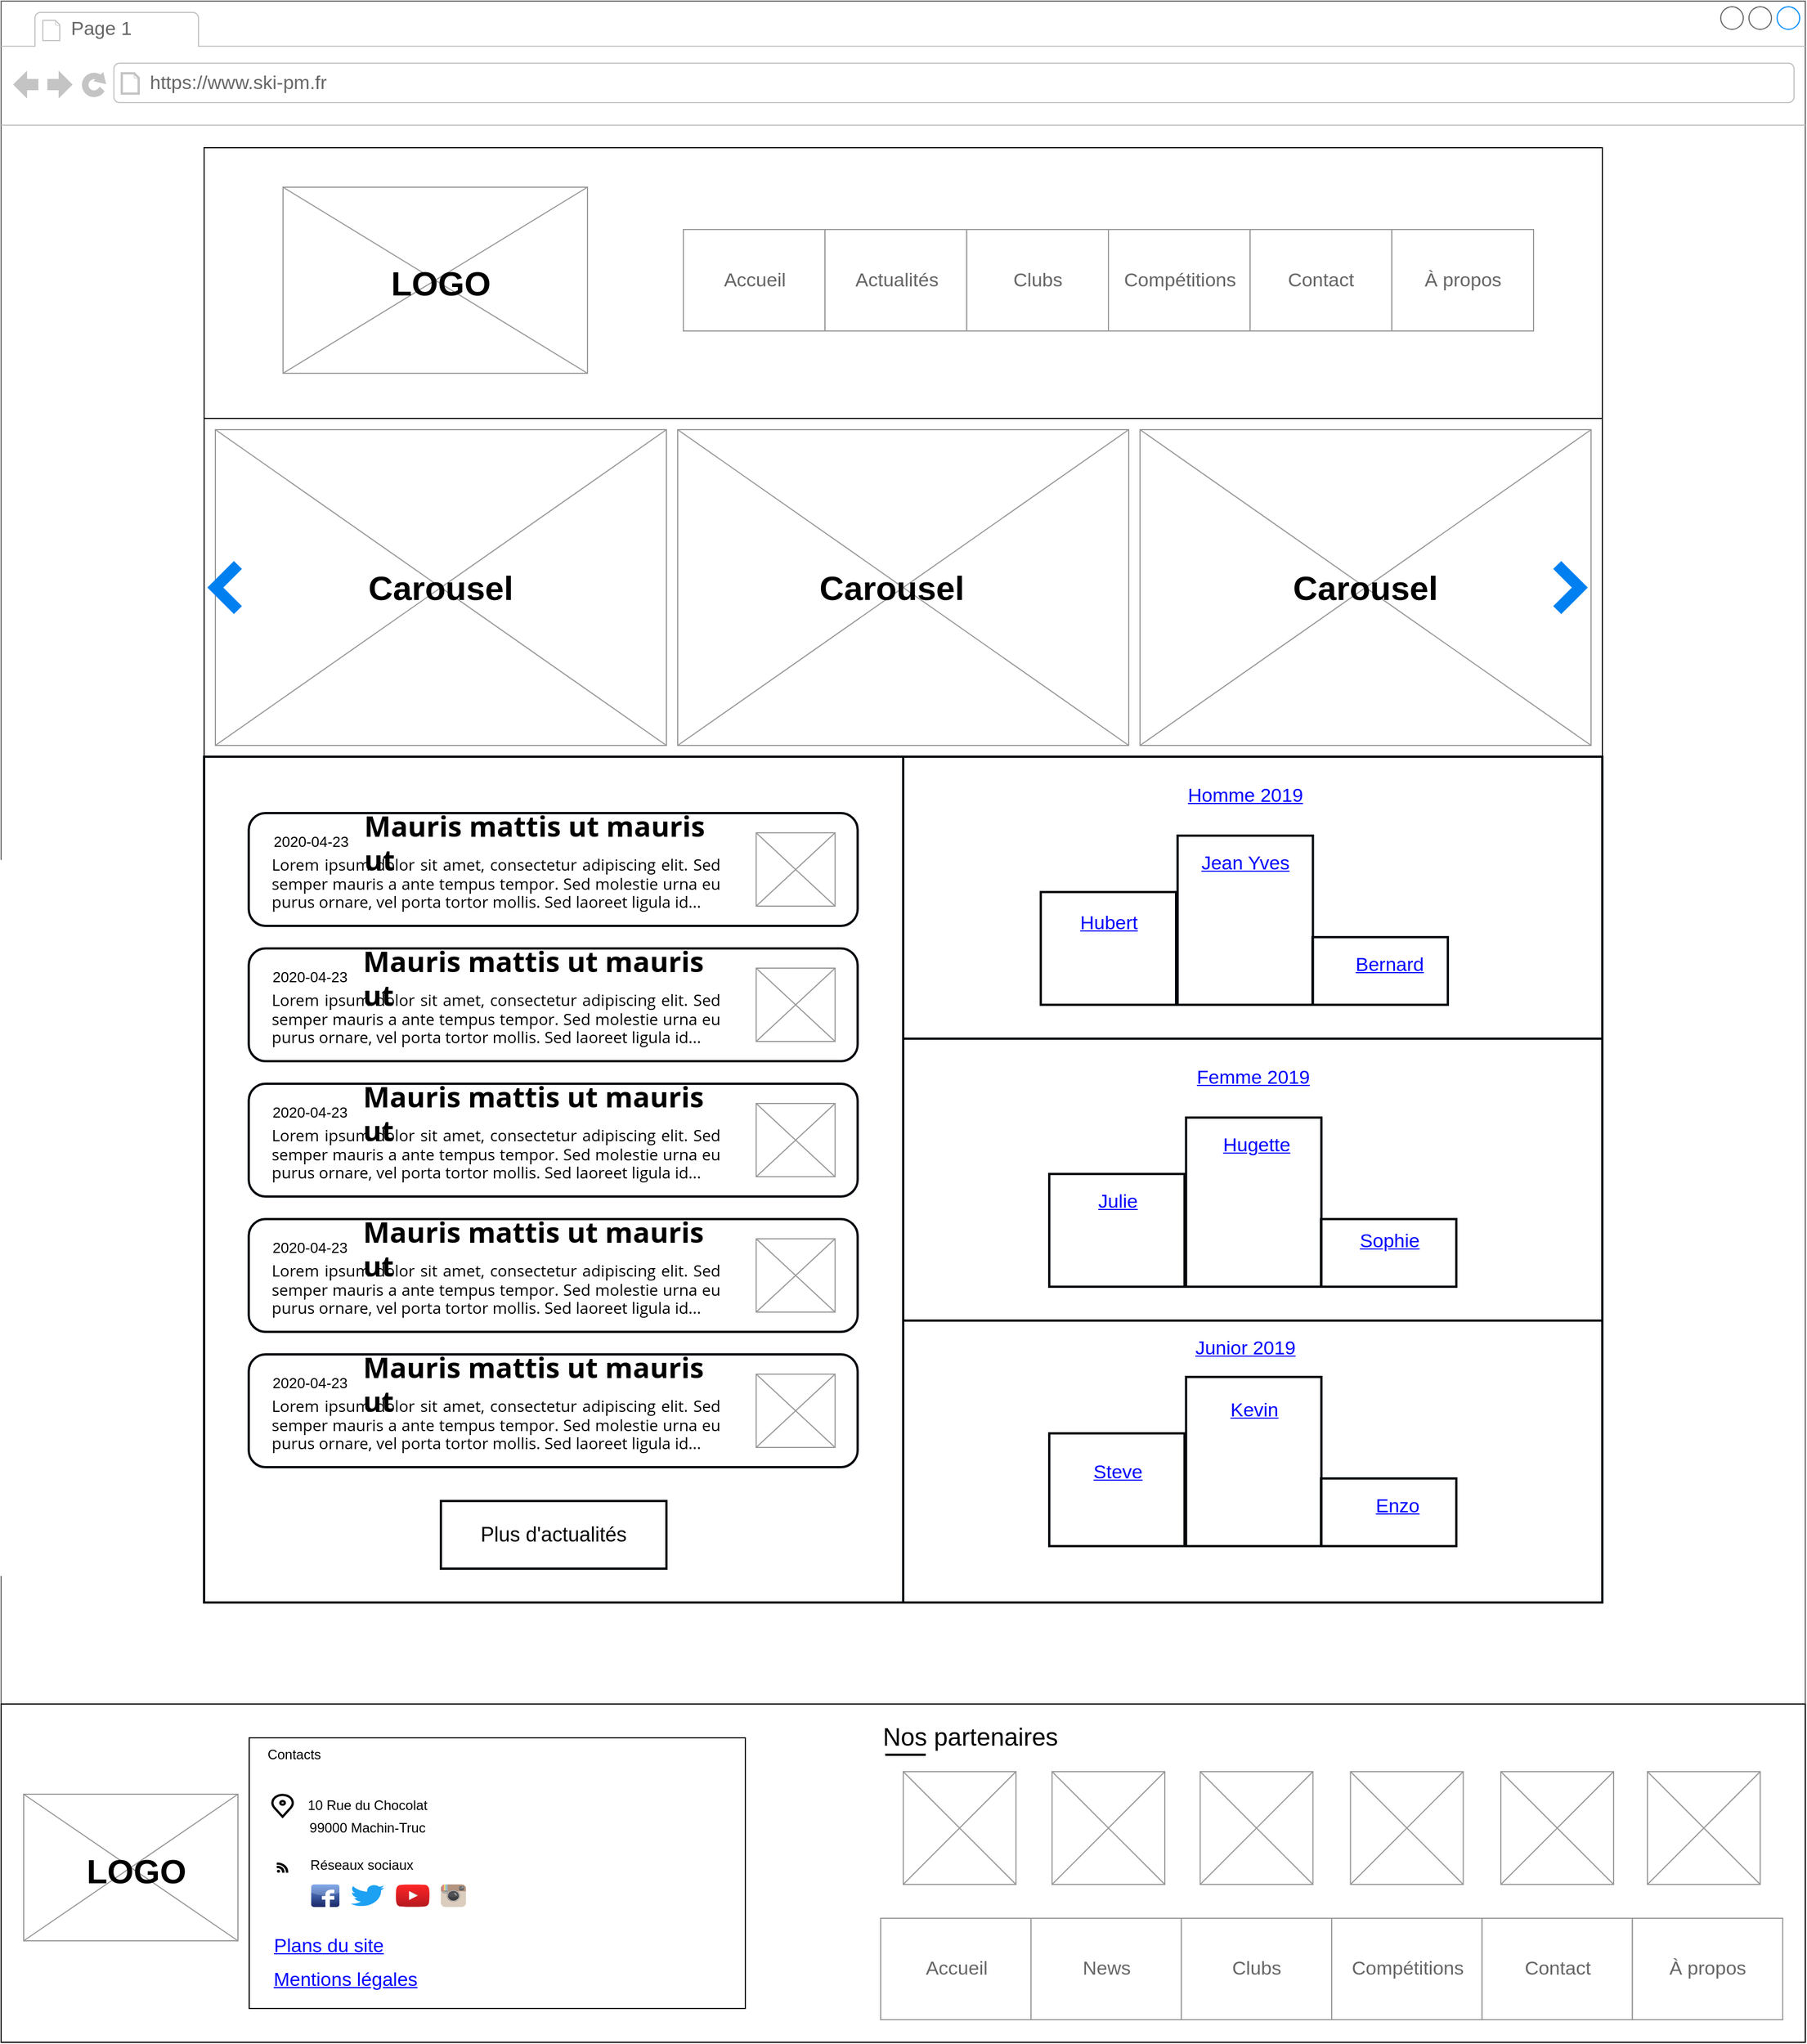 <mxfile version="13.0.1" type="device"><diagram name="Page-1" id="2cc2dc42-3aac-f2a9-1cec-7a8b7cbee084"><mxGraphModel dx="3649" dy="5671" grid="1" gridSize="10" guides="1" tooltips="1" connect="1" arrows="1" fold="1" page="1" pageScale="1" pageWidth="1600" pageHeight="900" background="#ffffff" math="0" shadow="0"><root><mxCell id="0"/><mxCell id="1" parent="0"/><mxCell id="0IgdWZxWiHvyjemLy5GX-86" value="Enz" style="strokeWidth=1;shadow=0;dashed=0;align=center;html=1;shape=mxgraph.mockup.containers.browserWindow;rSize=0;strokeColor=#666666;mainText=,;recursiveResize=0;rounded=0;labelBackgroundColor=none;fontFamily=Verdana;fontSize=12" vertex="1" parent="1"><mxGeometry x="1580" y="-2750" width="1600" height="1810" as="geometry"/></mxCell><mxCell id="0IgdWZxWiHvyjemLy5GX-99" value="" style="rounded=0;whiteSpace=wrap;html=1;" vertex="1" parent="0IgdWZxWiHvyjemLy5GX-86"><mxGeometry y="1510" width="1600" height="300" as="geometry"/></mxCell><mxCell id="0IgdWZxWiHvyjemLy5GX-87" value="Page 1" style="strokeWidth=1;shadow=0;dashed=0;align=center;html=1;shape=mxgraph.mockup.containers.anchor;fontSize=17;fontColor=#666666;align=left;" vertex="1" parent="0IgdWZxWiHvyjemLy5GX-86"><mxGeometry x="60" y="12" width="110" height="26" as="geometry"/></mxCell><mxCell id="0IgdWZxWiHvyjemLy5GX-88" value="https://www.ski-pm.fr" style="strokeWidth=1;shadow=0;dashed=0;align=center;html=1;shape=mxgraph.mockup.containers.anchor;rSize=0;fontSize=17;fontColor=#666666;align=left;" vertex="1" parent="0IgdWZxWiHvyjemLy5GX-86"><mxGeometry x="130" y="60" width="1450" height="26" as="geometry"/></mxCell><mxCell id="0IgdWZxWiHvyjemLy5GX-89" value="" style="rounded=0;whiteSpace=wrap;html=1;" vertex="1" parent="0IgdWZxWiHvyjemLy5GX-86"><mxGeometry x="180" y="130" width="1240" height="1290" as="geometry"/></mxCell><mxCell id="0IgdWZxWiHvyjemLy5GX-90" value="" style="rounded=0;whiteSpace=wrap;html=1;" vertex="1" parent="0IgdWZxWiHvyjemLy5GX-86"><mxGeometry x="180" y="130" width="1240" height="240" as="geometry"/></mxCell><mxCell id="0IgdWZxWiHvyjemLy5GX-91" value="" style="verticalLabelPosition=bottom;shadow=0;dashed=0;align=center;html=1;verticalAlign=top;strokeWidth=1;shape=mxgraph.mockup.graphics.simpleIcon;strokeColor=#999999;fillColor=#ffffff;rounded=0;labelBackgroundColor=none;fontFamily=Verdana;fontSize=12;fontColor=#000000;" vertex="1" parent="0IgdWZxWiHvyjemLy5GX-86"><mxGeometry x="250" y="165" width="270" height="165" as="geometry"/></mxCell><mxCell id="0IgdWZxWiHvyjemLy5GX-100" value="" style="verticalLabelPosition=bottom;shadow=0;dashed=0;align=center;html=1;verticalAlign=top;strokeWidth=1;shape=mxgraph.mockup.graphics.simpleIcon;strokeColor=#999999;fillColor=#ffffff;rounded=0;labelBackgroundColor=none;fontFamily=Verdana;fontSize=12;fontColor=#000000;" vertex="1" parent="0IgdWZxWiHvyjemLy5GX-86"><mxGeometry x="20" y="1590" width="190" height="130" as="geometry"/></mxCell><mxCell id="0IgdWZxWiHvyjemLy5GX-101" value="" style="verticalLabelPosition=bottom;shadow=0;dashed=0;align=center;html=1;verticalAlign=top;strokeWidth=1;shape=mxgraph.mockup.graphics.simpleIcon;strokeColor=#999999;fillColor=#ffffff;rounded=0;labelBackgroundColor=none;fontFamily=Verdana;fontSize=12;fontColor=#000000;" vertex="1" parent="0IgdWZxWiHvyjemLy5GX-86"><mxGeometry x="1460" y="1570" width="100" height="100" as="geometry"/></mxCell><mxCell id="0IgdWZxWiHvyjemLy5GX-109" value="" style="verticalLabelPosition=bottom;shadow=0;dashed=0;align=center;html=1;verticalAlign=top;strokeWidth=1;shape=mxgraph.mockup.graphics.simpleIcon;strokeColor=#999999;fillColor=#ffffff;rounded=0;labelBackgroundColor=none;fontFamily=Verdana;fontSize=12;fontColor=#000000;" vertex="1" parent="0IgdWZxWiHvyjemLy5GX-86"><mxGeometry x="1330" y="1570" width="100" height="100" as="geometry"/></mxCell><mxCell id="0IgdWZxWiHvyjemLy5GX-112" value="" style="verticalLabelPosition=bottom;shadow=0;dashed=0;align=center;html=1;verticalAlign=top;strokeWidth=1;shape=mxgraph.mockup.graphics.simpleIcon;strokeColor=#999999;fillColor=#ffffff;rounded=0;labelBackgroundColor=none;fontFamily=Verdana;fontSize=12;fontColor=#000000;" vertex="1" parent="0IgdWZxWiHvyjemLy5GX-86"><mxGeometry x="932" y="1570" width="100" height="100" as="geometry"/></mxCell><mxCell id="0IgdWZxWiHvyjemLy5GX-113" value="" style="verticalLabelPosition=bottom;shadow=0;dashed=0;align=center;html=1;verticalAlign=top;strokeWidth=1;shape=mxgraph.mockup.graphics.simpleIcon;strokeColor=#999999;fillColor=#ffffff;rounded=0;labelBackgroundColor=none;fontFamily=Verdana;fontSize=12;fontColor=#000000;" vertex="1" parent="0IgdWZxWiHvyjemLy5GX-86"><mxGeometry x="800" y="1570" width="100" height="100" as="geometry"/></mxCell><mxCell id="0IgdWZxWiHvyjemLy5GX-111" value="" style="verticalLabelPosition=bottom;shadow=0;dashed=0;align=center;html=1;verticalAlign=top;strokeWidth=1;shape=mxgraph.mockup.graphics.simpleIcon;strokeColor=#999999;fillColor=#ffffff;rounded=0;labelBackgroundColor=none;fontFamily=Verdana;fontSize=12;fontColor=#000000;" vertex="1" parent="0IgdWZxWiHvyjemLy5GX-86"><mxGeometry x="1063.33" y="1570" width="100" height="100" as="geometry"/></mxCell><mxCell id="0IgdWZxWiHvyjemLy5GX-110" value="" style="verticalLabelPosition=bottom;shadow=0;dashed=0;align=center;html=1;verticalAlign=top;strokeWidth=1;shape=mxgraph.mockup.graphics.simpleIcon;strokeColor=#999999;fillColor=#ffffff;rounded=0;labelBackgroundColor=none;fontFamily=Verdana;fontSize=12;fontColor=#000000;" vertex="1" parent="0IgdWZxWiHvyjemLy5GX-86"><mxGeometry x="1196.66" y="1570" width="100" height="100" as="geometry"/></mxCell><mxCell id="0IgdWZxWiHvyjemLy5GX-119" value="&lt;font style=&quot;font-size: 22px&quot;&gt;Nos partenaires&lt;/font&gt;" style="text;html=1;strokeColor=none;fillColor=none;align=left;verticalAlign=middle;whiteSpace=wrap;rounded=0;" vertex="1" parent="0IgdWZxWiHvyjemLy5GX-86"><mxGeometry x="780" y="1520" width="200" height="40" as="geometry"/></mxCell><mxCell id="0IgdWZxWiHvyjemLy5GX-102" value="+++++++++++" style="strokeWidth=1;shadow=0;dashed=0;align=center;html=1;shape=mxgraph.mockup.forms.rrect;rSize=0;strokeColor=#999999;" vertex="1" parent="0IgdWZxWiHvyjemLy5GX-86"><mxGeometry x="780" y="1700" width="800" height="90" as="geometry"/></mxCell><mxCell id="0IgdWZxWiHvyjemLy5GX-103" value="Accueil" style="strokeColor=inherit;fillColor=inherit;gradientColor=inherit;strokeWidth=1;shadow=0;dashed=0;align=center;html=1;shape=mxgraph.mockup.forms.rrect;rSize=0;fontSize=17;fontColor=#666666;" vertex="1" parent="0IgdWZxWiHvyjemLy5GX-102"><mxGeometry width="133.333" height="90" as="geometry"/></mxCell><mxCell id="0IgdWZxWiHvyjemLy5GX-104" value="News" style="strokeColor=inherit;fillColor=inherit;gradientColor=inherit;strokeWidth=1;shadow=0;dashed=0;align=center;html=1;shape=mxgraph.mockup.forms.rrect;rSize=0;fontSize=17;fontColor=#666666;" vertex="1" parent="0IgdWZxWiHvyjemLy5GX-102"><mxGeometry x="133.333" width="133.333" height="90" as="geometry"/></mxCell><mxCell id="0IgdWZxWiHvyjemLy5GX-105" value="Clubs" style="strokeColor=inherit;fillColor=inherit;gradientColor=inherit;strokeWidth=1;shadow=0;dashed=0;align=center;html=1;shape=mxgraph.mockup.forms.rrect;rSize=0;fontSize=17;fontColor=#666666;" vertex="1" parent="0IgdWZxWiHvyjemLy5GX-102"><mxGeometry x="266.667" width="133.333" height="90" as="geometry"/></mxCell><mxCell id="0IgdWZxWiHvyjemLy5GX-106" value="Compétitions" style="strokeColor=inherit;fillColor=inherit;gradientColor=inherit;strokeWidth=1;shadow=0;dashed=0;align=center;html=1;shape=mxgraph.mockup.forms.rrect;rSize=0;fontSize=17;fontColor=#666666;" vertex="1" parent="0IgdWZxWiHvyjemLy5GX-102"><mxGeometry x="399.996" width="133.333" height="90" as="geometry"/></mxCell><mxCell id="0IgdWZxWiHvyjemLy5GX-107" value="Contact" style="strokeColor=inherit;fillColor=inherit;gradientColor=inherit;strokeWidth=1;shadow=0;dashed=0;align=center;html=1;shape=mxgraph.mockup.forms.rrect;rSize=0;fontSize=17;fontColor=#666666;" vertex="1" parent="0IgdWZxWiHvyjemLy5GX-102"><mxGeometry x="533.33" width="133.333" height="90" as="geometry"/></mxCell><mxCell id="0IgdWZxWiHvyjemLy5GX-108" value="À propos" style="strokeColor=inherit;fillColor=inherit;gradientColor=inherit;strokeWidth=1;shadow=0;dashed=0;align=center;html=1;shape=mxgraph.mockup.forms.rrect;rSize=0;fontSize=17;fontColor=#666666;" vertex="1" parent="0IgdWZxWiHvyjemLy5GX-102"><mxGeometry x="666.667" width="133.333" height="90" as="geometry"/></mxCell><mxCell id="0IgdWZxWiHvyjemLy5GX-122" value="" style="line;strokeWidth=2;html=1;gradientColor=none;gradientDirection=east;fillColor=none;strokeColor=#000000;" vertex="1" parent="0IgdWZxWiHvyjemLy5GX-86"><mxGeometry x="784" y="1550" width="36" height="10" as="geometry"/></mxCell><mxCell id="0IgdWZxWiHvyjemLy5GX-123" value="" style="rounded=0;whiteSpace=wrap;html=1;strokeColor=#000000;fillColor=none;gradientColor=none;" vertex="1" parent="0IgdWZxWiHvyjemLy5GX-86"><mxGeometry x="220" y="1540" width="440" height="240" as="geometry"/></mxCell><mxCell id="0IgdWZxWiHvyjemLy5GX-125" value="Contacts" style="text;html=1;strokeColor=none;fillColor=none;align=center;verticalAlign=middle;whiteSpace=wrap;rounded=0;" vertex="1" parent="0IgdWZxWiHvyjemLy5GX-86"><mxGeometry x="230" y="1545" width="60" height="20" as="geometry"/></mxCell><mxCell id="0IgdWZxWiHvyjemLy5GX-127" value="" style="dashed=0;outlineConnect=0;html=1;align=center;labelPosition=center;verticalLabelPosition=bottom;verticalAlign=top;shape=mxgraph.weblogos.feed;fillColor=#000000;strokeColor=#000000;" vertex="1" parent="0IgdWZxWiHvyjemLy5GX-86"><mxGeometry x="244.4" y="1650.4" width="10.4" height="9.2" as="geometry"/></mxCell><mxCell id="0IgdWZxWiHvyjemLy5GX-128" value="" style="html=1;verticalLabelPosition=bottom;align=center;labelBackgroundColor=#ffffff;verticalAlign=top;strokeWidth=2;strokeColor=#000000;shadow=0;dashed=0;shape=mxgraph.ios7.icons.location;fillColor=none;gradientColor=none;" vertex="1" parent="0IgdWZxWiHvyjemLy5GX-86"><mxGeometry x="239.6" y="1590" width="20" height="20" as="geometry"/></mxCell><mxCell id="0IgdWZxWiHvyjemLy5GX-130" value="10 Rue du Chocolat" style="text;html=1;strokeColor=none;fillColor=none;align=center;verticalAlign=middle;whiteSpace=wrap;rounded=0;" vertex="1" parent="0IgdWZxWiHvyjemLy5GX-86"><mxGeometry x="270" y="1590" width="110" height="20" as="geometry"/></mxCell><mxCell id="0IgdWZxWiHvyjemLy5GX-131" value="99000 Machin-Truc" style="text;html=1;strokeColor=none;fillColor=none;align=center;verticalAlign=middle;whiteSpace=wrap;rounded=0;" vertex="1" parent="0IgdWZxWiHvyjemLy5GX-86"><mxGeometry x="270" y="1610" width="110" height="20" as="geometry"/></mxCell><mxCell id="0IgdWZxWiHvyjemLy5GX-134" value="Réseaux sociaux" style="text;html=1;strokeColor=none;fillColor=none;align=center;verticalAlign=middle;whiteSpace=wrap;rounded=0;" vertex="1" parent="0IgdWZxWiHvyjemLy5GX-86"><mxGeometry x="270" y="1645" width="100" height="15" as="geometry"/></mxCell><mxCell id="0IgdWZxWiHvyjemLy5GX-150" value="" style="dashed=0;outlineConnect=0;html=1;align=center;labelPosition=center;verticalLabelPosition=bottom;verticalAlign=top;shape=mxgraph.weblogos.twitter;fillColor=#1DA1F2;strokeColor=none" vertex="1" parent="0IgdWZxWiHvyjemLy5GX-86"><mxGeometry x="310" y="1670" width="30" height="20" as="geometry"/></mxCell><mxCell id="0IgdWZxWiHvyjemLy5GX-151" value="" style="dashed=0;outlineConnect=0;html=1;align=center;labelPosition=center;verticalLabelPosition=bottom;verticalAlign=top;shape=mxgraph.weblogos.youtube_2;fillColor=#FF2626;gradientColor=#B5171F;strokeColor=#000000;" vertex="1" parent="0IgdWZxWiHvyjemLy5GX-86"><mxGeometry x="350" y="1670" width="30" height="20" as="geometry"/></mxCell><mxCell id="0IgdWZxWiHvyjemLy5GX-152" value="" style="dashed=0;outlineConnect=0;html=1;align=center;labelPosition=center;verticalLabelPosition=bottom;verticalAlign=top;shape=mxgraph.weblogos.instagram;fillColor=#6FC0E4;gradientColor=#1E305B;strokeColor=#000000;" vertex="1" parent="0IgdWZxWiHvyjemLy5GX-86"><mxGeometry x="390" y="1670" width="22.2" height="20" as="geometry"/></mxCell><mxCell id="0IgdWZxWiHvyjemLy5GX-153" value="" style="dashed=0;outlineConnect=0;html=1;align=center;labelPosition=center;verticalLabelPosition=bottom;verticalAlign=top;shape=mxgraph.webicons.facebook;fillColor=#6294E4;gradientColor=#1A2665;strokeColor=#000000;" vertex="1" parent="0IgdWZxWiHvyjemLy5GX-86"><mxGeometry x="275" y="1670" width="25" height="20" as="geometry"/></mxCell><mxCell id="0IgdWZxWiHvyjemLy5GX-154" value="Mentions légales" style="shape=rectangle;strokeColor=none;fillColor=none;linkText=;fontSize=17;fontColor=#0000ff;fontStyle=4;html=1;align=center;" vertex="1" parent="0IgdWZxWiHvyjemLy5GX-86"><mxGeometry x="230" y="1740" width="150" height="30" as="geometry"/></mxCell><mxCell id="0IgdWZxWiHvyjemLy5GX-155" value="&lt;div&gt;&lt;span&gt;Plans du site&lt;/span&gt;&lt;/div&gt;" style="shape=rectangle;strokeColor=none;fillColor=none;linkText=;fontSize=17;fontColor=#0000ff;fontStyle=4;html=1;align=left;" vertex="1" parent="0IgdWZxWiHvyjemLy5GX-86"><mxGeometry x="239.6" y="1710" width="150" height="30" as="geometry"/></mxCell><mxCell id="0IgdWZxWiHvyjemLy5GX-156" value="&lt;b&gt;&lt;font style=&quot;font-size: 30px&quot;&gt;LOGO&lt;/font&gt;&lt;/b&gt;" style="text;html=1;strokeColor=none;fillColor=none;align=center;verticalAlign=middle;whiteSpace=wrap;rounded=0;" vertex="1" parent="0IgdWZxWiHvyjemLy5GX-86"><mxGeometry x="50" y="1625" width="140" height="65" as="geometry"/></mxCell><mxCell id="0IgdWZxWiHvyjemLy5GX-157" value="&lt;b&gt;&lt;font style=&quot;font-size: 30px&quot;&gt;LOGO&lt;/font&gt;&lt;/b&gt;" style="text;html=1;strokeColor=none;fillColor=none;align=center;verticalAlign=middle;whiteSpace=wrap;rounded=0;" vertex="1" parent="0IgdWZxWiHvyjemLy5GX-86"><mxGeometry x="320" y="217.5" width="140" height="65" as="geometry"/></mxCell><mxCell id="0IgdWZxWiHvyjemLy5GX-158" value="" style="rounded=0;whiteSpace=wrap;html=1;strokeColor=#000000;fillColor=none;gradientColor=none;" vertex="1" parent="0IgdWZxWiHvyjemLy5GX-86"><mxGeometry x="180" y="370" width="1240" height="300" as="geometry"/></mxCell><mxCell id="0IgdWZxWiHvyjemLy5GX-92" value="" style="strokeWidth=1;shadow=0;dashed=0;align=center;html=1;shape=mxgraph.mockup.forms.rrect;rSize=0;strokeColor=#999999;" vertex="1" parent="0IgdWZxWiHvyjemLy5GX-86"><mxGeometry x="605" y="202.5" width="754" height="90" as="geometry"/></mxCell><mxCell id="0IgdWZxWiHvyjemLy5GX-93" value="Accueil" style="strokeColor=inherit;fillColor=inherit;gradientColor=inherit;strokeWidth=1;shadow=0;dashed=0;align=center;html=1;shape=mxgraph.mockup.forms.rrect;rSize=0;fontSize=17;fontColor=#666666;" vertex="1" parent="0IgdWZxWiHvyjemLy5GX-92"><mxGeometry width="125.667" height="90" as="geometry"/></mxCell><mxCell id="0IgdWZxWiHvyjemLy5GX-94" value="Actualités" style="strokeColor=inherit;fillColor=inherit;gradientColor=inherit;strokeWidth=1;shadow=0;dashed=0;align=center;html=1;shape=mxgraph.mockup.forms.rrect;rSize=0;fontSize=17;fontColor=#666666;" vertex="1" parent="0IgdWZxWiHvyjemLy5GX-92"><mxGeometry x="125.667" width="125.667" height="90" as="geometry"/></mxCell><mxCell id="0IgdWZxWiHvyjemLy5GX-95" value="Clubs" style="strokeColor=inherit;fillColor=inherit;gradientColor=inherit;strokeWidth=1;shadow=0;dashed=0;align=center;html=1;shape=mxgraph.mockup.forms.rrect;rSize=0;fontSize=17;fontColor=#666666;" vertex="1" parent="0IgdWZxWiHvyjemLy5GX-92"><mxGeometry x="251.333" width="125.667" height="90" as="geometry"/></mxCell><mxCell id="0IgdWZxWiHvyjemLy5GX-96" value="Compétitions" style="strokeColor=inherit;fillColor=inherit;gradientColor=inherit;strokeWidth=1;shadow=0;dashed=0;align=center;html=1;shape=mxgraph.mockup.forms.rrect;rSize=0;fontSize=17;fontColor=#666666;" vertex="1" parent="0IgdWZxWiHvyjemLy5GX-92"><mxGeometry x="376.997" width="125.667" height="90" as="geometry"/></mxCell><mxCell id="0IgdWZxWiHvyjemLy5GX-97" value="Contact" style="strokeColor=inherit;fillColor=inherit;gradientColor=inherit;strokeWidth=1;shadow=0;dashed=0;align=center;html=1;shape=mxgraph.mockup.forms.rrect;rSize=0;fontSize=17;fontColor=#666666;" vertex="1" parent="0IgdWZxWiHvyjemLy5GX-92"><mxGeometry x="502.663" width="125.667" height="90" as="geometry"/></mxCell><mxCell id="0IgdWZxWiHvyjemLy5GX-98" value="À propos" style="strokeColor=inherit;fillColor=inherit;gradientColor=inherit;strokeWidth=1;shadow=0;dashed=0;align=center;html=1;shape=mxgraph.mockup.forms.rrect;rSize=0;fontSize=17;fontColor=#666666;" vertex="1" parent="0IgdWZxWiHvyjemLy5GX-92"><mxGeometry x="628.333" width="125.667" height="90" as="geometry"/></mxCell><mxCell id="0IgdWZxWiHvyjemLy5GX-159" value="" style="verticalLabelPosition=bottom;shadow=0;dashed=0;align=center;html=1;verticalAlign=top;strokeWidth=1;shape=mxgraph.mockup.graphics.simpleIcon;strokeColor=#999999;fillColor=#ffffff;rounded=0;labelBackgroundColor=none;fontFamily=Verdana;fontSize=12;fontColor=#000000;" vertex="1" parent="0IgdWZxWiHvyjemLy5GX-86"><mxGeometry x="190" y="380" width="400" height="280" as="geometry"/></mxCell><mxCell id="0IgdWZxWiHvyjemLy5GX-160" value="" style="verticalLabelPosition=bottom;shadow=0;dashed=0;align=center;html=1;verticalAlign=top;strokeWidth=1;shape=mxgraph.mockup.graphics.simpleIcon;strokeColor=#999999;fillColor=#ffffff;rounded=0;labelBackgroundColor=none;fontFamily=Verdana;fontSize=12;fontColor=#000000;" vertex="1" parent="0IgdWZxWiHvyjemLy5GX-86"><mxGeometry x="600" y="380" width="400" height="280" as="geometry"/></mxCell><mxCell id="0IgdWZxWiHvyjemLy5GX-161" value="" style="verticalLabelPosition=bottom;shadow=0;dashed=0;align=center;html=1;verticalAlign=top;strokeWidth=1;shape=mxgraph.mockup.graphics.simpleIcon;strokeColor=#999999;fillColor=#ffffff;rounded=0;labelBackgroundColor=none;fontFamily=Verdana;fontSize=12;fontColor=#000000;" vertex="1" parent="0IgdWZxWiHvyjemLy5GX-86"><mxGeometry x="1010" y="380" width="400" height="280" as="geometry"/></mxCell><mxCell id="0IgdWZxWiHvyjemLy5GX-261" value="&lt;b&gt;&lt;font style=&quot;font-size: 30px&quot;&gt;Carousel&lt;/font&gt;&lt;/b&gt;&lt;b&gt;&lt;font style=&quot;font-size: 30px&quot;&gt;&lt;br&gt;&lt;/font&gt;&lt;/b&gt;" style="text;html=1;strokeColor=none;fillColor=none;align=center;verticalAlign=middle;whiteSpace=wrap;rounded=0;" vertex="1" parent="0IgdWZxWiHvyjemLy5GX-86"><mxGeometry x="320" y="487.5" width="140" height="65" as="geometry"/></mxCell><mxCell id="0IgdWZxWiHvyjemLy5GX-262" value="&lt;b&gt;&lt;font style=&quot;font-size: 30px&quot;&gt;Carousel&lt;/font&gt;&lt;/b&gt;&lt;b&gt;&lt;font style=&quot;font-size: 30px&quot;&gt;&lt;br&gt;&lt;/font&gt;&lt;/b&gt;" style="text;html=1;strokeColor=none;fillColor=none;align=center;verticalAlign=middle;whiteSpace=wrap;rounded=0;" vertex="1" parent="0IgdWZxWiHvyjemLy5GX-86"><mxGeometry x="720" y="487.5" width="140" height="65" as="geometry"/></mxCell><mxCell id="0IgdWZxWiHvyjemLy5GX-263" value="&lt;b&gt;&lt;font style=&quot;font-size: 30px&quot;&gt;Carousel&lt;/font&gt;&lt;/b&gt;&lt;b&gt;&lt;font style=&quot;font-size: 30px&quot;&gt;&lt;br&gt;&lt;/font&gt;&lt;/b&gt;" style="text;html=1;strokeColor=none;fillColor=none;align=center;verticalAlign=middle;whiteSpace=wrap;rounded=0;" vertex="1" parent="0IgdWZxWiHvyjemLy5GX-86"><mxGeometry x="1140" y="487.5" width="140" height="65" as="geometry"/></mxCell><mxCell id="0IgdWZxWiHvyjemLy5GX-264" value="" style="html=1;verticalLabelPosition=bottom;labelBackgroundColor=#ffffff;verticalAlign=top;shadow=0;dashed=0;strokeWidth=10;shape=mxgraph.ios7.misc.right;strokeColor=#0080f0;fillColor=none;gradientColor=none;" vertex="1" parent="0IgdWZxWiHvyjemLy5GX-86"><mxGeometry x="1380" y="500" width="20" height="40" as="geometry"/></mxCell><mxCell id="0IgdWZxWiHvyjemLy5GX-266" value="" style="html=1;verticalLabelPosition=bottom;labelBackgroundColor=#ffffff;verticalAlign=top;shadow=0;dashed=0;strokeWidth=10;shape=mxgraph.ios7.misc.left;strokeColor=#0080f0;fillColor=none;gradientColor=none;" vertex="1" parent="0IgdWZxWiHvyjemLy5GX-86"><mxGeometry x="190" y="500" width="20" height="40" as="geometry"/></mxCell><mxCell id="0IgdWZxWiHvyjemLy5GX-271" value="" style="rounded=0;whiteSpace=wrap;html=1;strokeColor=#00070D;strokeWidth=2;fillColor=none;gradientColor=none;" vertex="1" parent="0IgdWZxWiHvyjemLy5GX-86"><mxGeometry x="180" y="670" width="620" height="750" as="geometry"/></mxCell><mxCell id="0IgdWZxWiHvyjemLy5GX-272" value="" style="rounded=0;whiteSpace=wrap;html=1;strokeColor=#00070D;strokeWidth=2;fillColor=none;gradientColor=none;" vertex="1" parent="0IgdWZxWiHvyjemLy5GX-86"><mxGeometry x="800" y="670" width="620" height="750" as="geometry"/></mxCell><mxCell id="0IgdWZxWiHvyjemLy5GX-273" value="" style="rounded=1;whiteSpace=wrap;html=1;strokeColor=#00070D;strokeWidth=2;fillColor=none;gradientColor=none;" vertex="1" parent="0IgdWZxWiHvyjemLy5GX-86"><mxGeometry x="219.6" y="720" width="540" height="100" as="geometry"/></mxCell><mxCell id="0IgdWZxWiHvyjemLy5GX-274" value="&lt;span style=&quot;font-family: &amp;#34;open sans&amp;#34; , &amp;#34;arial&amp;#34; , sans-serif ; text-align: justify&quot;&gt;&lt;b&gt;&lt;font style=&quot;font-size: 25px&quot;&gt;Mauris mattis ut mauris ut&lt;/font&gt;&lt;/b&gt;&lt;/span&gt;" style="text;html=1;strokeColor=none;fillColor=none;align=left;verticalAlign=middle;whiteSpace=wrap;rounded=0;" vertex="1" parent="0IgdWZxWiHvyjemLy5GX-86"><mxGeometry x="320" y="730" width="319.6" height="30" as="geometry"/></mxCell><mxCell id="0IgdWZxWiHvyjemLy5GX-275" value="" style="verticalLabelPosition=bottom;shadow=0;dashed=0;align=center;html=1;verticalAlign=top;strokeWidth=1;shape=mxgraph.mockup.graphics.simpleIcon;strokeColor=#999999;fillColor=#ffffff;rounded=0;labelBackgroundColor=none;fontFamily=Verdana;fontSize=12;fontColor=#000000;" vertex="1" parent="0IgdWZxWiHvyjemLy5GX-86"><mxGeometry x="669.6" y="737.5" width="70" height="65" as="geometry"/></mxCell><mxCell id="0IgdWZxWiHvyjemLy5GX-277" value="&lt;p style=&quot;margin: 0px 0px 15px ; padding: 0px ; text-align: justify ; font-family: &amp;#34;open sans&amp;#34; , &amp;#34;arial&amp;#34; , sans-serif ; font-size: 14px&quot;&gt;&lt;span style=&quot;font-family: &amp;#34;open sans&amp;#34; , &amp;#34;arial&amp;#34; , sans-serif&quot;&gt;Lorem ipsum dolor sit amet, consectetur adipiscing elit. Sed semper mauris a ante tempus tempor. Sed molestie urna eu purus ornare, vel porta tortor mollis. Sed laoreet ligula id...&lt;/span&gt;&lt;br&gt;&lt;/p&gt;" style="text;html=1;strokeColor=none;fillColor=none;align=center;verticalAlign=middle;whiteSpace=wrap;rounded=0;" vertex="1" parent="0IgdWZxWiHvyjemLy5GX-86"><mxGeometry x="239.2" y="760" width="400" height="60" as="geometry"/></mxCell><mxCell id="0IgdWZxWiHvyjemLy5GX-279" value="" style="rounded=1;whiteSpace=wrap;html=1;strokeColor=#00070D;strokeWidth=2;fillColor=none;gradientColor=none;" vertex="1" parent="0IgdWZxWiHvyjemLy5GX-86"><mxGeometry x="219.6" y="840" width="540" height="100" as="geometry"/></mxCell><mxCell id="0IgdWZxWiHvyjemLy5GX-281" value="" style="verticalLabelPosition=bottom;shadow=0;dashed=0;align=center;html=1;verticalAlign=top;strokeWidth=1;shape=mxgraph.mockup.graphics.simpleIcon;strokeColor=#999999;fillColor=#ffffff;rounded=0;labelBackgroundColor=none;fontFamily=Verdana;fontSize=12;fontColor=#000000;" vertex="1" parent="0IgdWZxWiHvyjemLy5GX-86"><mxGeometry x="669.6" y="857.5" width="70" height="65" as="geometry"/></mxCell><mxCell id="0IgdWZxWiHvyjemLy5GX-282" value="&lt;p style=&quot;margin: 0px 0px 15px ; padding: 0px ; text-align: justify ; font-family: &amp;#34;open sans&amp;#34; , &amp;#34;arial&amp;#34; , sans-serif ; font-size: 14px&quot;&gt;&lt;span style=&quot;font-family: &amp;#34;open sans&amp;#34; , &amp;#34;arial&amp;#34; , sans-serif&quot;&gt;Lorem ipsum dolor sit amet, consectetur adipiscing elit. Sed semper mauris a ante tempus tempor. Sed molestie urna eu purus ornare, vel porta tortor mollis. Sed laoreet ligula id...&lt;/span&gt;&lt;br&gt;&lt;/p&gt;" style="text;html=1;strokeColor=none;fillColor=none;align=center;verticalAlign=middle;whiteSpace=wrap;rounded=0;" vertex="1" parent="0IgdWZxWiHvyjemLy5GX-86"><mxGeometry x="239.2" y="880" width="400" height="60" as="geometry"/></mxCell><mxCell id="0IgdWZxWiHvyjemLy5GX-287" value="" style="rounded=1;whiteSpace=wrap;html=1;strokeColor=#00070D;strokeWidth=2;fillColor=none;gradientColor=none;" vertex="1" parent="0IgdWZxWiHvyjemLy5GX-86"><mxGeometry x="219.6" y="960" width="540" height="100" as="geometry"/></mxCell><mxCell id="0IgdWZxWiHvyjemLy5GX-289" value="" style="verticalLabelPosition=bottom;shadow=0;dashed=0;align=center;html=1;verticalAlign=top;strokeWidth=1;shape=mxgraph.mockup.graphics.simpleIcon;strokeColor=#999999;fillColor=#ffffff;rounded=0;labelBackgroundColor=none;fontFamily=Verdana;fontSize=12;fontColor=#000000;" vertex="1" parent="0IgdWZxWiHvyjemLy5GX-86"><mxGeometry x="669.6" y="977.5" width="70" height="65" as="geometry"/></mxCell><mxCell id="0IgdWZxWiHvyjemLy5GX-290" value="&lt;p style=&quot;margin: 0px 0px 15px ; padding: 0px ; text-align: justify ; font-family: &amp;#34;open sans&amp;#34; , &amp;#34;arial&amp;#34; , sans-serif ; font-size: 14px&quot;&gt;&lt;span style=&quot;font-family: &amp;#34;open sans&amp;#34; , &amp;#34;arial&amp;#34; , sans-serif&quot;&gt;Lorem ipsum dolor sit amet, consectetur adipiscing elit. Sed semper mauris a ante tempus tempor. Sed molestie urna eu purus ornare, vel porta tortor mollis. Sed laoreet ligula id...&lt;/span&gt;&lt;br&gt;&lt;/p&gt;" style="text;html=1;strokeColor=none;fillColor=none;align=center;verticalAlign=middle;whiteSpace=wrap;rounded=0;" vertex="1" parent="0IgdWZxWiHvyjemLy5GX-86"><mxGeometry x="239.2" y="1000" width="400" height="60" as="geometry"/></mxCell><mxCell id="0IgdWZxWiHvyjemLy5GX-291" value="" style="rounded=1;whiteSpace=wrap;html=1;strokeColor=#00070D;strokeWidth=2;fillColor=none;gradientColor=none;" vertex="1" parent="0IgdWZxWiHvyjemLy5GX-86"><mxGeometry x="219.6" y="1080" width="540" height="100" as="geometry"/></mxCell><mxCell id="0IgdWZxWiHvyjemLy5GX-293" value="" style="verticalLabelPosition=bottom;shadow=0;dashed=0;align=center;html=1;verticalAlign=top;strokeWidth=1;shape=mxgraph.mockup.graphics.simpleIcon;strokeColor=#999999;fillColor=#ffffff;rounded=0;labelBackgroundColor=none;fontFamily=Verdana;fontSize=12;fontColor=#000000;" vertex="1" parent="0IgdWZxWiHvyjemLy5GX-86"><mxGeometry x="669.6" y="1097.5" width="70" height="65" as="geometry"/></mxCell><mxCell id="0IgdWZxWiHvyjemLy5GX-294" value="&lt;p style=&quot;margin: 0px 0px 15px ; padding: 0px ; text-align: justify ; font-family: &amp;#34;open sans&amp;#34; , &amp;#34;arial&amp;#34; , sans-serif ; font-size: 14px&quot;&gt;&lt;span style=&quot;font-family: &amp;#34;open sans&amp;#34; , &amp;#34;arial&amp;#34; , sans-serif&quot;&gt;Lorem ipsum dolor sit amet, consectetur adipiscing elit. Sed semper mauris a ante tempus tempor. Sed molestie urna eu purus ornare, vel porta tortor mollis. Sed laoreet ligula id...&lt;/span&gt;&lt;br&gt;&lt;/p&gt;" style="text;html=1;strokeColor=none;fillColor=none;align=center;verticalAlign=middle;whiteSpace=wrap;rounded=0;" vertex="1" parent="0IgdWZxWiHvyjemLy5GX-86"><mxGeometry x="239.2" y="1120" width="400" height="60" as="geometry"/></mxCell><mxCell id="0IgdWZxWiHvyjemLy5GX-295" value="" style="rounded=1;whiteSpace=wrap;html=1;strokeColor=#00070D;strokeWidth=2;fillColor=none;gradientColor=none;" vertex="1" parent="0IgdWZxWiHvyjemLy5GX-86"><mxGeometry x="219.6" y="1200" width="540" height="100" as="geometry"/></mxCell><mxCell id="0IgdWZxWiHvyjemLy5GX-297" value="" style="verticalLabelPosition=bottom;shadow=0;dashed=0;align=center;html=1;verticalAlign=top;strokeWidth=1;shape=mxgraph.mockup.graphics.simpleIcon;strokeColor=#999999;fillColor=#ffffff;rounded=0;labelBackgroundColor=none;fontFamily=Verdana;fontSize=12;fontColor=#000000;" vertex="1" parent="0IgdWZxWiHvyjemLy5GX-86"><mxGeometry x="669.6" y="1217.5" width="70" height="65" as="geometry"/></mxCell><mxCell id="0IgdWZxWiHvyjemLy5GX-298" value="&lt;p style=&quot;margin: 0px 0px 15px ; padding: 0px ; text-align: justify ; font-family: &amp;#34;open sans&amp;#34; , &amp;#34;arial&amp;#34; , sans-serif ; font-size: 14px&quot;&gt;&lt;span style=&quot;font-family: &amp;#34;open sans&amp;#34; , &amp;#34;arial&amp;#34; , sans-serif&quot;&gt;Lorem ipsum dolor sit amet, consectetur adipiscing elit. Sed semper mauris a ante tempus tempor. Sed molestie urna eu purus ornare, vel porta tortor mollis. Sed laoreet ligula id...&lt;/span&gt;&lt;br&gt;&lt;/p&gt;" style="text;html=1;strokeColor=none;fillColor=none;align=center;verticalAlign=middle;whiteSpace=wrap;rounded=0;" vertex="1" parent="0IgdWZxWiHvyjemLy5GX-86"><mxGeometry x="239.2" y="1240" width="400" height="60" as="geometry"/></mxCell><mxCell id="0IgdWZxWiHvyjemLy5GX-299" value="" style="rounded=0;whiteSpace=wrap;html=1;strokeColor=#00070D;strokeWidth=2;fillColor=none;gradientColor=none;" vertex="1" parent="0IgdWZxWiHvyjemLy5GX-86"><mxGeometry x="390" y="1330" width="200" height="60" as="geometry"/></mxCell><mxCell id="0IgdWZxWiHvyjemLy5GX-300" value="&lt;span style=&quot;font-size: 18px&quot;&gt;Plus d'actualités&lt;/span&gt;" style="text;html=1;strokeColor=none;fillColor=none;align=center;verticalAlign=middle;whiteSpace=wrap;rounded=0;" vertex="1" parent="0IgdWZxWiHvyjemLy5GX-86"><mxGeometry x="389.6" y="1330" width="200" height="60" as="geometry"/></mxCell><mxCell id="0IgdWZxWiHvyjemLy5GX-303" value="&lt;font style=&quot;font-size: 13px&quot;&gt;2020-04-23&lt;/font&gt;" style="text;html=1;strokeColor=none;fillColor=none;align=center;verticalAlign=middle;whiteSpace=wrap;rounded=0;" vertex="1" parent="0IgdWZxWiHvyjemLy5GX-86"><mxGeometry x="240" y="735" width="70" height="20" as="geometry"/></mxCell><mxCell id="0IgdWZxWiHvyjemLy5GX-305" value="&lt;span style=&quot;font-family: &amp;#34;open sans&amp;#34; , &amp;#34;arial&amp;#34; , sans-serif ; text-align: justify&quot;&gt;&lt;b&gt;&lt;font style=&quot;font-size: 25px&quot;&gt;Mauris mattis ut mauris ut&lt;/font&gt;&lt;/b&gt;&lt;/span&gt;" style="text;html=1;strokeColor=none;fillColor=none;align=left;verticalAlign=middle;whiteSpace=wrap;rounded=0;" vertex="1" parent="0IgdWZxWiHvyjemLy5GX-86"><mxGeometry x="319.2" y="850" width="319.6" height="30" as="geometry"/></mxCell><mxCell id="0IgdWZxWiHvyjemLy5GX-306" value="&lt;font style=&quot;font-size: 13px&quot;&gt;2020-04-23&lt;/font&gt;" style="text;html=1;strokeColor=none;fillColor=none;align=center;verticalAlign=middle;whiteSpace=wrap;rounded=0;" vertex="1" parent="0IgdWZxWiHvyjemLy5GX-86"><mxGeometry x="239.2" y="855" width="70" height="20" as="geometry"/></mxCell><mxCell id="0IgdWZxWiHvyjemLy5GX-307" value="&lt;span style=&quot;font-family: &amp;#34;open sans&amp;#34; , &amp;#34;arial&amp;#34; , sans-serif ; text-align: justify&quot;&gt;&lt;b&gt;&lt;font style=&quot;font-size: 25px&quot;&gt;Mauris mattis ut mauris ut&lt;/font&gt;&lt;/b&gt;&lt;/span&gt;" style="text;html=1;strokeColor=none;fillColor=none;align=left;verticalAlign=middle;whiteSpace=wrap;rounded=0;" vertex="1" parent="0IgdWZxWiHvyjemLy5GX-86"><mxGeometry x="319.2" y="970" width="319.6" height="30" as="geometry"/></mxCell><mxCell id="0IgdWZxWiHvyjemLy5GX-308" value="&lt;font style=&quot;font-size: 13px&quot;&gt;2020-04-23&lt;/font&gt;" style="text;html=1;strokeColor=none;fillColor=none;align=center;verticalAlign=middle;whiteSpace=wrap;rounded=0;" vertex="1" parent="0IgdWZxWiHvyjemLy5GX-86"><mxGeometry x="239.2" y="975" width="70" height="20" as="geometry"/></mxCell><mxCell id="0IgdWZxWiHvyjemLy5GX-309" value="&lt;span style=&quot;font-family: &amp;#34;open sans&amp;#34; , &amp;#34;arial&amp;#34; , sans-serif ; text-align: justify&quot;&gt;&lt;b&gt;&lt;font style=&quot;font-size: 25px&quot;&gt;Mauris mattis ut mauris ut&lt;/font&gt;&lt;/b&gt;&lt;/span&gt;" style="text;html=1;strokeColor=none;fillColor=none;align=left;verticalAlign=middle;whiteSpace=wrap;rounded=0;" vertex="1" parent="0IgdWZxWiHvyjemLy5GX-86"><mxGeometry x="319.2" y="1090" width="319.6" height="30" as="geometry"/></mxCell><mxCell id="0IgdWZxWiHvyjemLy5GX-310" value="&lt;font style=&quot;font-size: 13px&quot;&gt;2020-04-23&lt;/font&gt;" style="text;html=1;strokeColor=none;fillColor=none;align=center;verticalAlign=middle;whiteSpace=wrap;rounded=0;" vertex="1" parent="0IgdWZxWiHvyjemLy5GX-86"><mxGeometry x="239.2" y="1095" width="70" height="20" as="geometry"/></mxCell><mxCell id="0IgdWZxWiHvyjemLy5GX-311" value="&lt;span style=&quot;font-family: &amp;#34;open sans&amp;#34; , &amp;#34;arial&amp;#34; , sans-serif ; text-align: justify&quot;&gt;&lt;b&gt;&lt;font style=&quot;font-size: 25px&quot;&gt;Mauris mattis ut mauris ut&lt;/font&gt;&lt;/b&gt;&lt;/span&gt;" style="text;html=1;strokeColor=none;fillColor=none;align=left;verticalAlign=middle;whiteSpace=wrap;rounded=0;" vertex="1" parent="0IgdWZxWiHvyjemLy5GX-86"><mxGeometry x="319.2" y="1210" width="319.6" height="30" as="geometry"/></mxCell><mxCell id="0IgdWZxWiHvyjemLy5GX-312" value="&lt;font style=&quot;font-size: 13px&quot;&gt;2020-04-23&lt;/font&gt;" style="text;html=1;strokeColor=none;fillColor=none;align=center;verticalAlign=middle;whiteSpace=wrap;rounded=0;" vertex="1" parent="0IgdWZxWiHvyjemLy5GX-86"><mxGeometry x="239.2" y="1215" width="70" height="20" as="geometry"/></mxCell><mxCell id="0IgdWZxWiHvyjemLy5GX-405" value="" style="rounded=0;whiteSpace=wrap;html=1;strokeColor=#00070D;strokeWidth=2;fillColor=none;gradientColor=none;" vertex="1" parent="0IgdWZxWiHvyjemLy5GX-86"><mxGeometry x="800" y="920" width="620" height="250" as="geometry"/></mxCell><mxCell id="0IgdWZxWiHvyjemLy5GX-667" value="" style="rounded=0;whiteSpace=wrap;html=1;strokeColor=#00070D;strokeWidth=2;fillColor=none;gradientColor=none;" vertex="1" parent="0IgdWZxWiHvyjemLy5GX-86"><mxGeometry x="800" y="1170" width="620" height="250" as="geometry"/></mxCell><mxCell id="0IgdWZxWiHvyjemLy5GX-316" value="" style="rounded=0;whiteSpace=wrap;html=1;strokeColor=#00070D;strokeWidth=2;fillColor=none;gradientColor=none;" vertex="1" parent="0IgdWZxWiHvyjemLy5GX-86"><mxGeometry x="800" y="670" width="620" height="250" as="geometry"/></mxCell><mxCell id="0IgdWZxWiHvyjemLy5GX-673" value="" style="rounded=0;whiteSpace=wrap;html=1;strokeColor=#00070D;strokeWidth=2;fillColor=none;gradientColor=none;" vertex="1" parent="0IgdWZxWiHvyjemLy5GX-86"><mxGeometry x="1043.33" y="740" width="120" height="150" as="geometry"/></mxCell><mxCell id="0IgdWZxWiHvyjemLy5GX-674" value="" style="rounded=0;whiteSpace=wrap;html=1;strokeColor=#00070D;strokeWidth=2;fillColor=none;gradientColor=none;" vertex="1" parent="0IgdWZxWiHvyjemLy5GX-86"><mxGeometry x="922" y="790" width="120" height="100" as="geometry"/></mxCell><mxCell id="0IgdWZxWiHvyjemLy5GX-675" value="" style="rounded=0;whiteSpace=wrap;html=1;strokeColor=#00070D;strokeWidth=2;fillColor=none;gradientColor=none;" vertex="1" parent="0IgdWZxWiHvyjemLy5GX-86"><mxGeometry x="1163" y="830" width="120" height="60" as="geometry"/></mxCell><mxCell id="0IgdWZxWiHvyjemLy5GX-676" value="" style="rounded=0;whiteSpace=wrap;html=1;strokeColor=#00070D;strokeWidth=2;fillColor=none;gradientColor=none;" vertex="1" parent="0IgdWZxWiHvyjemLy5GX-86"><mxGeometry x="1050.83" y="990" width="120" height="150" as="geometry"/></mxCell><mxCell id="0IgdWZxWiHvyjemLy5GX-677" value="" style="rounded=0;whiteSpace=wrap;html=1;strokeColor=#00070D;strokeWidth=2;fillColor=none;gradientColor=none;" vertex="1" parent="0IgdWZxWiHvyjemLy5GX-86"><mxGeometry x="929.5" y="1040" width="120" height="100" as="geometry"/></mxCell><mxCell id="0IgdWZxWiHvyjemLy5GX-678" value="" style="rounded=0;whiteSpace=wrap;html=1;strokeColor=#00070D;strokeWidth=2;fillColor=none;gradientColor=none;" vertex="1" parent="0IgdWZxWiHvyjemLy5GX-86"><mxGeometry x="1170.5" y="1080" width="120" height="60" as="geometry"/></mxCell><mxCell id="0IgdWZxWiHvyjemLy5GX-679" value="" style="rounded=0;whiteSpace=wrap;html=1;strokeColor=#00070D;strokeWidth=2;fillColor=none;gradientColor=none;" vertex="1" parent="0IgdWZxWiHvyjemLy5GX-86"><mxGeometry x="1050.83" y="1220" width="120" height="150" as="geometry"/></mxCell><mxCell id="0IgdWZxWiHvyjemLy5GX-680" value="" style="rounded=0;whiteSpace=wrap;html=1;strokeColor=#00070D;strokeWidth=2;fillColor=none;gradientColor=none;" vertex="1" parent="0IgdWZxWiHvyjemLy5GX-86"><mxGeometry x="929.5" y="1270" width="120" height="100" as="geometry"/></mxCell><mxCell id="0IgdWZxWiHvyjemLy5GX-681" value="" style="rounded=0;whiteSpace=wrap;html=1;strokeColor=#00070D;strokeWidth=2;fillColor=none;gradientColor=none;" vertex="1" parent="0IgdWZxWiHvyjemLy5GX-86"><mxGeometry x="1170.5" y="1310" width="120" height="60" as="geometry"/></mxCell><mxCell id="0IgdWZxWiHvyjemLy5GX-683" value="Homme 2019" style="shape=rectangle;strokeColor=none;fillColor=none;linkText=;fontSize=17;fontColor=#0000ff;fontStyle=4;html=1;align=center;" vertex="1" parent="0IgdWZxWiHvyjemLy5GX-86"><mxGeometry x="1028" y="690" width="150" height="30" as="geometry"/></mxCell><mxCell id="0IgdWZxWiHvyjemLy5GX-684" value="&lt;blockquote style=&quot;margin: 0 0 0 40px ; border: none ; padding: 0px&quot;&gt;&lt;br&gt;&lt;/blockquote&gt;" style="shape=rectangle;strokeColor=none;fillColor=none;linkText=;fontSize=17;fontColor=#0000ff;fontStyle=4;html=1;align=center;" vertex="1" parent="0IgdWZxWiHvyjemLy5GX-86"><mxGeometry x="1028" y="945" width="150" height="30" as="geometry"/></mxCell><mxCell id="0IgdWZxWiHvyjemLy5GX-685" value="Femme 2019" style="shape=rectangle;strokeColor=none;fillColor=none;linkText=;fontSize=17;fontColor=#0000ff;fontStyle=4;html=1;align=center;" vertex="1" parent="0IgdWZxWiHvyjemLy5GX-86"><mxGeometry x="1035" y="940" width="150" height="30" as="geometry"/></mxCell><mxCell id="0IgdWZxWiHvyjemLy5GX-687" value="Junior 2019" style="shape=rectangle;strokeColor=none;fillColor=none;linkText=;fontSize=17;fontColor=#0000ff;fontStyle=4;html=1;align=center;" vertex="1" parent="0IgdWZxWiHvyjemLy5GX-86"><mxGeometry x="1028.33" y="1180" width="150" height="30" as="geometry"/></mxCell><mxCell id="0IgdWZxWiHvyjemLy5GX-688" value="Jean Yves" style="shape=rectangle;strokeColor=none;fillColor=none;linkText=;fontSize=17;fontColor=#0000ff;fontStyle=4;html=1;align=center;" vertex="1" parent="0IgdWZxWiHvyjemLy5GX-86"><mxGeometry x="1028" y="750" width="150" height="30" as="geometry"/></mxCell><mxCell id="0IgdWZxWiHvyjemLy5GX-689" value="Hubert" style="shape=rectangle;strokeColor=none;fillColor=none;linkText=;fontSize=17;fontColor=#0000ff;fontStyle=4;html=1;align=center;" vertex="1" parent="0IgdWZxWiHvyjemLy5GX-86"><mxGeometry x="907" y="802.5" width="150" height="30" as="geometry"/></mxCell><mxCell id="0IgdWZxWiHvyjemLy5GX-690" value="Bernard" style="shape=rectangle;strokeColor=none;fillColor=none;linkText=;fontSize=17;fontColor=#0000ff;fontStyle=4;html=1;align=center;" vertex="1" parent="0IgdWZxWiHvyjemLy5GX-86"><mxGeometry x="1155.5" y="840" width="150" height="30" as="geometry"/></mxCell><mxCell id="0IgdWZxWiHvyjemLy5GX-691" value="Hugette" style="shape=rectangle;strokeColor=none;fillColor=none;linkText=;fontSize=17;fontColor=#0000ff;fontStyle=4;html=1;align=center;" vertex="1" parent="0IgdWZxWiHvyjemLy5GX-86"><mxGeometry x="1038.33" y="1000" width="150" height="30" as="geometry"/></mxCell><mxCell id="0IgdWZxWiHvyjemLy5GX-692" value="Julie" style="shape=rectangle;strokeColor=none;fillColor=none;linkText=;fontSize=17;fontColor=#0000ff;fontStyle=4;html=1;align=center;" vertex="1" parent="0IgdWZxWiHvyjemLy5GX-86"><mxGeometry x="914.5" y="1050" width="150" height="30" as="geometry"/></mxCell><mxCell id="0IgdWZxWiHvyjemLy5GX-693" value="Sophie" style="shape=rectangle;strokeColor=none;fillColor=none;linkText=;fontSize=17;fontColor=#0000ff;fontStyle=4;html=1;align=center;" vertex="1" parent="0IgdWZxWiHvyjemLy5GX-86"><mxGeometry x="1155.5" y="1085" width="150" height="30" as="geometry"/></mxCell><mxCell id="0IgdWZxWiHvyjemLy5GX-694" value="Kevin" style="shape=rectangle;strokeColor=none;fillColor=none;linkText=;fontSize=17;fontColor=#0000ff;fontStyle=4;html=1;align=center;" vertex="1" parent="0IgdWZxWiHvyjemLy5GX-86"><mxGeometry x="1035.83" y="1235" width="150" height="30" as="geometry"/></mxCell><mxCell id="0IgdWZxWiHvyjemLy5GX-695" value="Steve" style="shape=rectangle;strokeColor=none;fillColor=none;linkText=;fontSize=17;fontColor=#0000ff;fontStyle=4;html=1;align=center;" vertex="1" parent="0IgdWZxWiHvyjemLy5GX-86"><mxGeometry x="914.5" y="1290" width="150" height="30" as="geometry"/></mxCell><mxCell id="0IgdWZxWiHvyjemLy5GX-697" value="Enzo" style="shape=rectangle;strokeColor=none;fillColor=none;linkText=;fontSize=17;fontColor=#0000ff;fontStyle=4;html=1;align=center;" vertex="1" parent="0IgdWZxWiHvyjemLy5GX-86"><mxGeometry x="1163" y="1320" width="150" height="30" as="geometry"/></mxCell></root></mxGraphModel></diagram></mxfile>